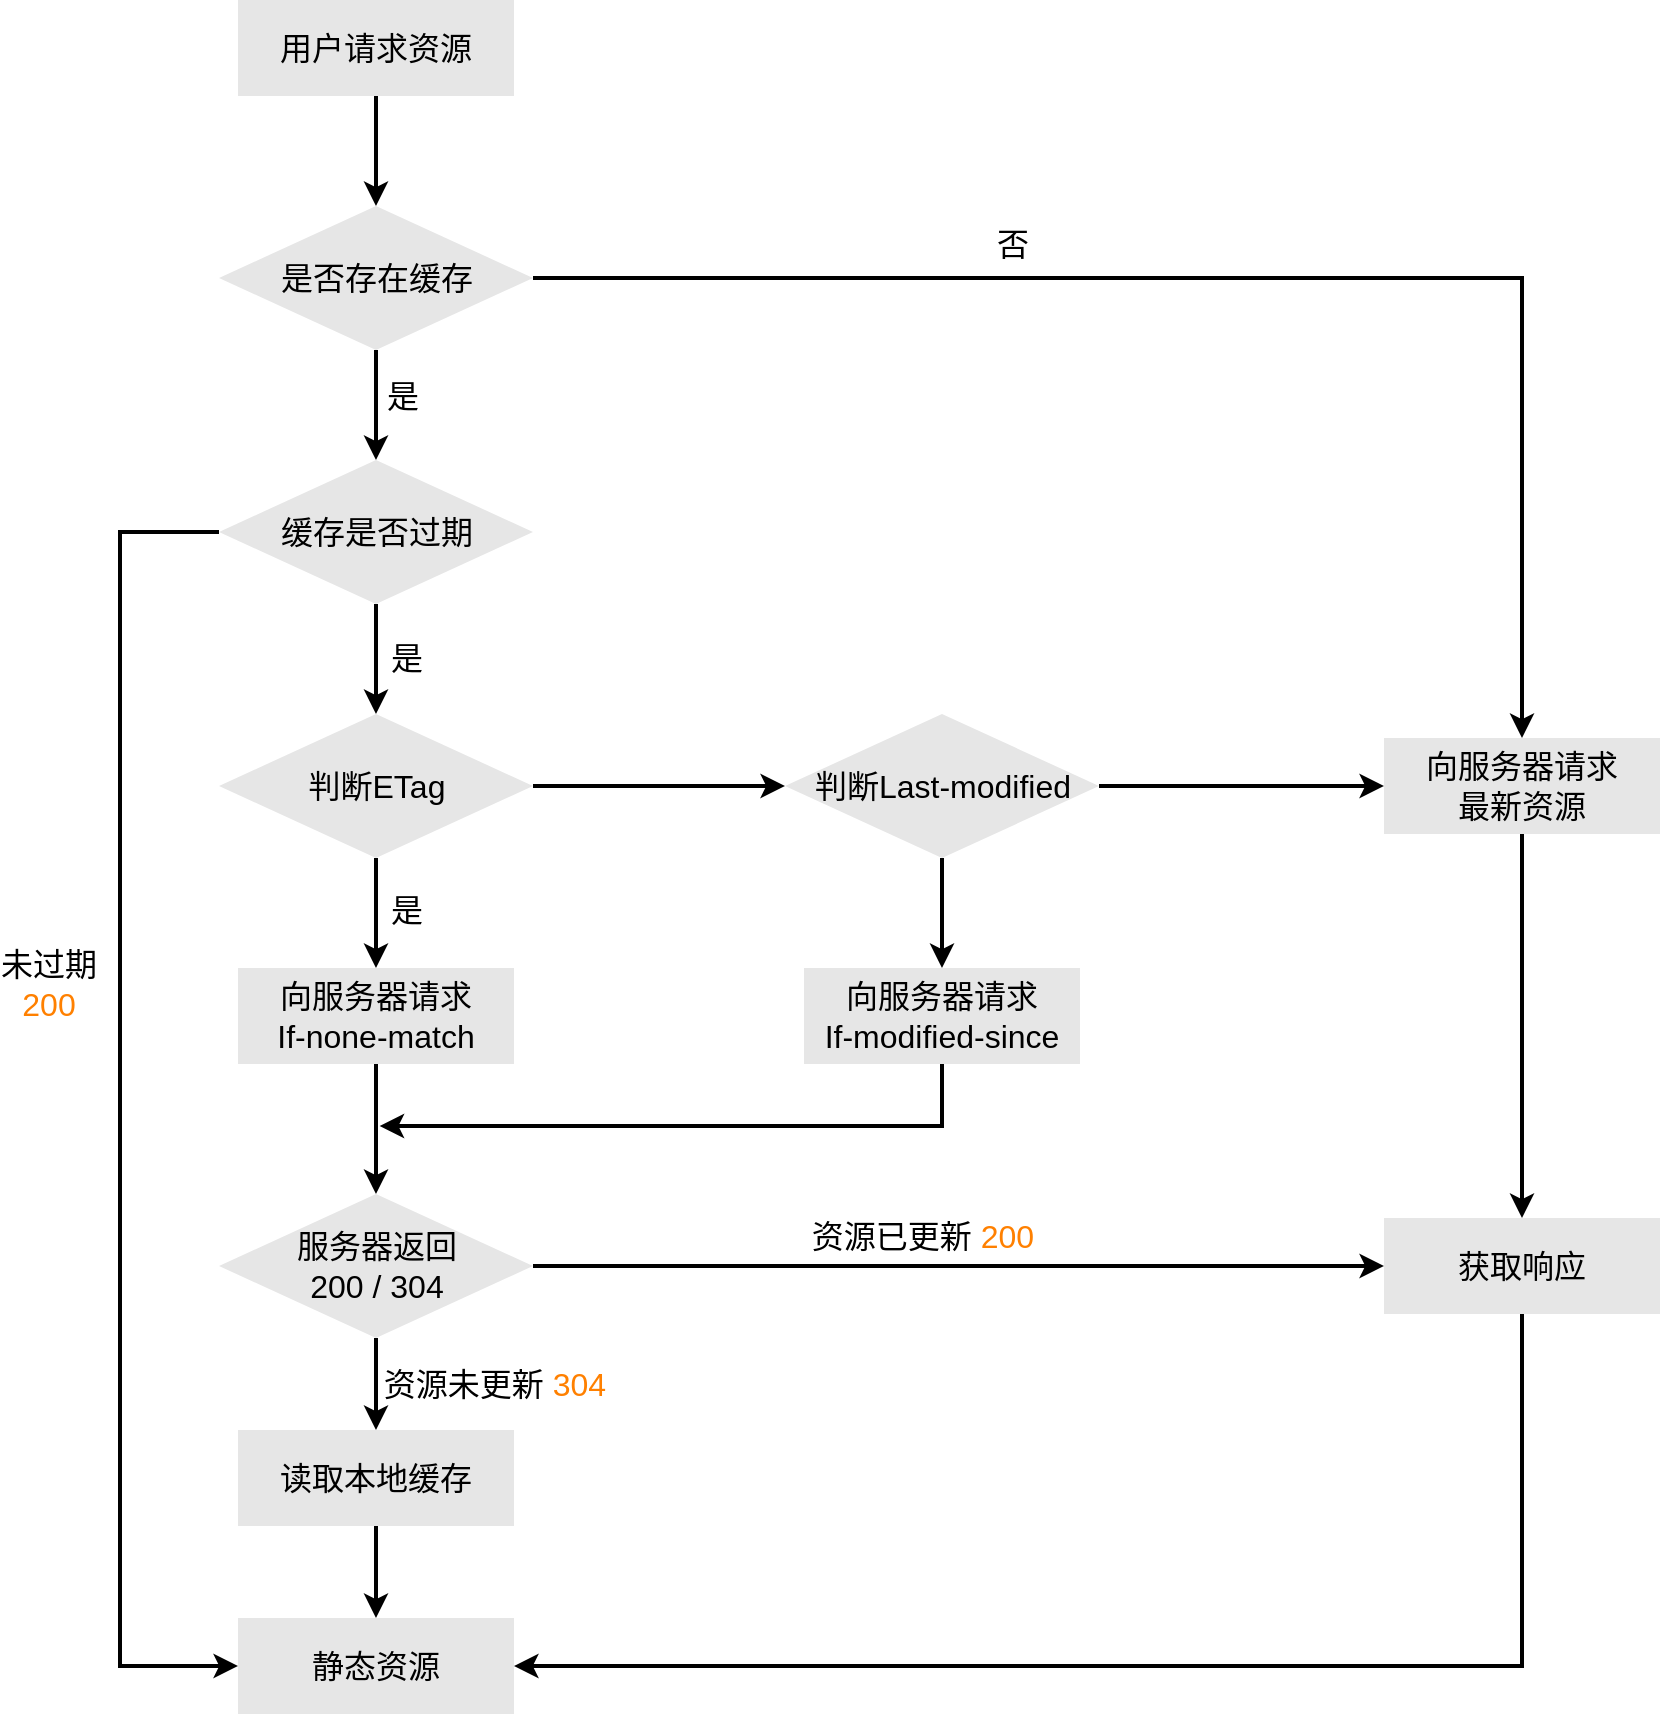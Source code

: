 <mxfile version="12.2.2" type="device" pages="1"><diagram id="Cn3TmPYwcYezV5EJk3ud" name="第 1 页"><mxGraphModel dx="1001" dy="935" grid="0" gridSize="10" guides="1" tooltips="1" connect="1" arrows="1" fold="1" page="0" pageScale="1" pageWidth="827" pageHeight="583" math="0" shadow="0"><root><mxCell id="0"/><mxCell id="1" parent="0"/><mxCell id="adfObWSZ3lU_sCMfm226-8" style="edgeStyle=orthogonalEdgeStyle;rounded=0;orthogonalLoop=1;jettySize=auto;html=1;entryX=0.5;entryY=0;entryDx=0;entryDy=0;fontSize=16;strokeWidth=2;" edge="1" parent="1" source="adfObWSZ3lU_sCMfm226-1" target="adfObWSZ3lU_sCMfm226-2"><mxGeometry relative="1" as="geometry"/></mxCell><mxCell id="adfObWSZ3lU_sCMfm226-1" value="用户请求资源" style="rounded=0;whiteSpace=wrap;html=1;fontSize=16;fillColor=#E6E6E6;strokeColor=none;" vertex="1" parent="1"><mxGeometry x="130" y="83" width="138" height="48" as="geometry"/></mxCell><mxCell id="adfObWSZ3lU_sCMfm226-9" style="edgeStyle=orthogonalEdgeStyle;rounded=0;orthogonalLoop=1;jettySize=auto;html=1;entryX=0.5;entryY=0;entryDx=0;entryDy=0;strokeWidth=2;fontSize=16;" edge="1" parent="1" source="adfObWSZ3lU_sCMfm226-2" target="adfObWSZ3lU_sCMfm226-3"><mxGeometry relative="1" as="geometry"/></mxCell><mxCell id="adfObWSZ3lU_sCMfm226-10" value="是" style="text;html=1;resizable=0;points=[];align=center;verticalAlign=middle;labelBackgroundColor=#ffffff;fontSize=16;" vertex="1" connectable="0" parent="adfObWSZ3lU_sCMfm226-9"><mxGeometry x="-0.164" y="-2" relative="1" as="geometry"><mxPoint x="15" as="offset"/></mxGeometry></mxCell><mxCell id="adfObWSZ3lU_sCMfm226-21" style="edgeStyle=orthogonalEdgeStyle;rounded=0;orthogonalLoop=1;jettySize=auto;html=1;entryX=0.5;entryY=0;entryDx=0;entryDy=0;strokeWidth=2;fontSize=16;" edge="1" parent="1" source="adfObWSZ3lU_sCMfm226-2" target="adfObWSZ3lU_sCMfm226-19"><mxGeometry relative="1" as="geometry"/></mxCell><mxCell id="adfObWSZ3lU_sCMfm226-22" value="否" style="text;html=1;resizable=0;points=[];align=center;verticalAlign=middle;labelBackgroundColor=#ffffff;fontSize=16;" vertex="1" connectable="0" parent="adfObWSZ3lU_sCMfm226-21"><mxGeometry x="-0.35" y="1" relative="1" as="geometry"><mxPoint x="4" y="-16" as="offset"/></mxGeometry></mxCell><mxCell id="adfObWSZ3lU_sCMfm226-2" value="是否存在缓存" style="rhombus;whiteSpace=wrap;html=1;fillColor=#E6E6E6;fontSize=16;strokeColor=none;" vertex="1" parent="1"><mxGeometry x="120.5" y="186" width="157" height="72" as="geometry"/></mxCell><mxCell id="adfObWSZ3lU_sCMfm226-11" value="是" style="edgeStyle=orthogonalEdgeStyle;rounded=0;orthogonalLoop=1;jettySize=auto;html=1;entryX=0.5;entryY=0;entryDx=0;entryDy=0;strokeWidth=2;fontSize=16;" edge="1" parent="1" source="adfObWSZ3lU_sCMfm226-3" target="adfObWSZ3lU_sCMfm226-4"><mxGeometry x="-0.018" y="15" relative="1" as="geometry"><mxPoint as="offset"/></mxGeometry></mxCell><mxCell id="adfObWSZ3lU_sCMfm226-31" style="edgeStyle=orthogonalEdgeStyle;rounded=0;orthogonalLoop=1;jettySize=auto;html=1;entryX=0;entryY=0.5;entryDx=0;entryDy=0;strokeWidth=2;fontSize=16;" edge="1" parent="1" source="adfObWSZ3lU_sCMfm226-3" target="adfObWSZ3lU_sCMfm226-28"><mxGeometry relative="1" as="geometry"><Array as="points"><mxPoint x="71" y="349"/><mxPoint x="71" y="916"/></Array></mxGeometry></mxCell><mxCell id="adfObWSZ3lU_sCMfm226-32" value="未过期&lt;br&gt;&lt;font color=&quot;#ff8000&quot;&gt;200&lt;/font&gt;" style="text;html=1;resizable=0;points=[];align=center;verticalAlign=middle;labelBackgroundColor=#ffffff;fontSize=16;" vertex="1" connectable="0" parent="adfObWSZ3lU_sCMfm226-31"><mxGeometry x="-0.071" y="-2" relative="1" as="geometry"><mxPoint x="-34" y="-38.5" as="offset"/></mxGeometry></mxCell><mxCell id="adfObWSZ3lU_sCMfm226-3" value="缓存是否过期" style="rhombus;whiteSpace=wrap;html=1;fillColor=#E6E6E6;fontSize=16;strokeColor=none;" vertex="1" parent="1"><mxGeometry x="120.5" y="313" width="157" height="72" as="geometry"/></mxCell><mxCell id="adfObWSZ3lU_sCMfm226-16" style="edgeStyle=orthogonalEdgeStyle;rounded=0;orthogonalLoop=1;jettySize=auto;html=1;entryX=0;entryY=0.5;entryDx=0;entryDy=0;strokeWidth=2;fontSize=16;" edge="1" parent="1" source="adfObWSZ3lU_sCMfm226-4" target="adfObWSZ3lU_sCMfm226-6"><mxGeometry relative="1" as="geometry"/></mxCell><mxCell id="adfObWSZ3lU_sCMfm226-17" value="是" style="edgeStyle=orthogonalEdgeStyle;rounded=0;orthogonalLoop=1;jettySize=auto;html=1;entryX=0.5;entryY=0;entryDx=0;entryDy=0;strokeWidth=2;fontSize=16;" edge="1" parent="1" source="adfObWSZ3lU_sCMfm226-4" target="adfObWSZ3lU_sCMfm226-5"><mxGeometry x="-0.054" y="15" relative="1" as="geometry"><mxPoint as="offset"/></mxGeometry></mxCell><mxCell id="adfObWSZ3lU_sCMfm226-4" value="判断ETag" style="rhombus;whiteSpace=wrap;html=1;fillColor=#E6E6E6;fontSize=16;strokeColor=none;" vertex="1" parent="1"><mxGeometry x="120.5" y="440" width="157" height="72" as="geometry"/></mxCell><mxCell id="adfObWSZ3lU_sCMfm226-13" style="edgeStyle=orthogonalEdgeStyle;rounded=0;orthogonalLoop=1;jettySize=auto;html=1;entryX=0.5;entryY=0;entryDx=0;entryDy=0;strokeWidth=2;fontSize=16;" edge="1" parent="1" source="adfObWSZ3lU_sCMfm226-5" target="adfObWSZ3lU_sCMfm226-12"><mxGeometry relative="1" as="geometry"/></mxCell><mxCell id="adfObWSZ3lU_sCMfm226-5" value="向服务器请求 &lt;br style=&quot;font-size: 16px;&quot;&gt;If-none-match" style="rounded=0;whiteSpace=wrap;html=1;fontSize=16;fillColor=#E6E6E6;strokeColor=none;" vertex="1" parent="1"><mxGeometry x="130" y="567" width="138" height="48" as="geometry"/></mxCell><mxCell id="adfObWSZ3lU_sCMfm226-15" style="edgeStyle=orthogonalEdgeStyle;rounded=0;orthogonalLoop=1;jettySize=auto;html=1;entryX=0.5;entryY=0;entryDx=0;entryDy=0;strokeWidth=2;fontSize=16;" edge="1" parent="1" source="adfObWSZ3lU_sCMfm226-6" target="adfObWSZ3lU_sCMfm226-7"><mxGeometry relative="1" as="geometry"/></mxCell><mxCell id="adfObWSZ3lU_sCMfm226-20" style="edgeStyle=orthogonalEdgeStyle;rounded=0;orthogonalLoop=1;jettySize=auto;html=1;entryX=0;entryY=0.5;entryDx=0;entryDy=0;strokeWidth=2;fontSize=16;" edge="1" parent="1" source="adfObWSZ3lU_sCMfm226-6" target="adfObWSZ3lU_sCMfm226-19"><mxGeometry relative="1" as="geometry"/></mxCell><mxCell id="adfObWSZ3lU_sCMfm226-6" value="判断Last-modified" style="rhombus;whiteSpace=wrap;html=1;fillColor=#E6E6E6;fontSize=16;strokeColor=none;" vertex="1" parent="1"><mxGeometry x="403.5" y="440" width="157" height="72" as="geometry"/></mxCell><mxCell id="adfObWSZ3lU_sCMfm226-14" style="edgeStyle=orthogonalEdgeStyle;rounded=0;orthogonalLoop=1;jettySize=auto;html=1;strokeWidth=2;fontSize=16;" edge="1" parent="1" source="adfObWSZ3lU_sCMfm226-7"><mxGeometry relative="1" as="geometry"><mxPoint x="200.818" y="646.003" as="targetPoint"/><Array as="points"><mxPoint x="482" y="646"/></Array></mxGeometry></mxCell><mxCell id="adfObWSZ3lU_sCMfm226-7" value="向服务器请求 &lt;br style=&quot;font-size: 16px&quot;&gt;If-modified-since" style="rounded=0;whiteSpace=wrap;html=1;fontSize=16;fillColor=#E6E6E6;strokeColor=none;" vertex="1" parent="1"><mxGeometry x="413" y="567" width="138" height="48" as="geometry"/></mxCell><mxCell id="adfObWSZ3lU_sCMfm226-23" value="资源未更新 &lt;font color=&quot;#ff8000&quot;&gt;304&lt;/font&gt;" style="edgeStyle=orthogonalEdgeStyle;rounded=0;orthogonalLoop=1;jettySize=auto;html=1;entryX=0.5;entryY=0;entryDx=0;entryDy=0;strokeWidth=2;fontSize=16;" edge="1" parent="1" source="adfObWSZ3lU_sCMfm226-12" target="adfObWSZ3lU_sCMfm226-18"><mxGeometry y="59" relative="1" as="geometry"><mxPoint as="offset"/></mxGeometry></mxCell><mxCell id="adfObWSZ3lU_sCMfm226-26" style="edgeStyle=orthogonalEdgeStyle;rounded=0;orthogonalLoop=1;jettySize=auto;html=1;entryX=0;entryY=0.5;entryDx=0;entryDy=0;strokeWidth=2;fontSize=16;" edge="1" parent="1" source="adfObWSZ3lU_sCMfm226-12" target="adfObWSZ3lU_sCMfm226-24"><mxGeometry relative="1" as="geometry"/></mxCell><mxCell id="adfObWSZ3lU_sCMfm226-27" value="资源已更新 &lt;font color=&quot;#ff8000&quot;&gt;200&lt;/font&gt;" style="text;html=1;resizable=0;points=[];align=center;verticalAlign=middle;labelBackgroundColor=#ffffff;fontSize=16;" vertex="1" connectable="0" parent="adfObWSZ3lU_sCMfm226-26"><mxGeometry x="-0.279" y="-1" relative="1" as="geometry"><mxPoint x="41" y="-16" as="offset"/></mxGeometry></mxCell><mxCell id="adfObWSZ3lU_sCMfm226-12" value="服务器返回&lt;br&gt;200 / 304" style="rhombus;whiteSpace=wrap;html=1;fillColor=#E6E6E6;fontSize=16;strokeColor=none;" vertex="1" parent="1"><mxGeometry x="120.5" y="680" width="157" height="72" as="geometry"/></mxCell><mxCell id="adfObWSZ3lU_sCMfm226-29" style="edgeStyle=orthogonalEdgeStyle;rounded=0;orthogonalLoop=1;jettySize=auto;html=1;entryX=0.5;entryY=0;entryDx=0;entryDy=0;strokeWidth=2;fontSize=16;" edge="1" parent="1" source="adfObWSZ3lU_sCMfm226-18" target="adfObWSZ3lU_sCMfm226-28"><mxGeometry relative="1" as="geometry"/></mxCell><mxCell id="adfObWSZ3lU_sCMfm226-18" value="读取本地缓存" style="rounded=0;whiteSpace=wrap;html=1;fontSize=16;fillColor=#E6E6E6;strokeColor=none;" vertex="1" parent="1"><mxGeometry x="130" y="798" width="138" height="48" as="geometry"/></mxCell><mxCell id="adfObWSZ3lU_sCMfm226-25" style="edgeStyle=orthogonalEdgeStyle;rounded=0;orthogonalLoop=1;jettySize=auto;html=1;strokeWidth=2;fontSize=16;" edge="1" parent="1" source="adfObWSZ3lU_sCMfm226-19" target="adfObWSZ3lU_sCMfm226-24"><mxGeometry relative="1" as="geometry"/></mxCell><mxCell id="adfObWSZ3lU_sCMfm226-19" value="向服务器请求&lt;br&gt;最新资源" style="rounded=0;whiteSpace=wrap;html=1;fontSize=16;fillColor=#E6E6E6;strokeColor=none;" vertex="1" parent="1"><mxGeometry x="703" y="452" width="138" height="48" as="geometry"/></mxCell><mxCell id="adfObWSZ3lU_sCMfm226-30" style="edgeStyle=orthogonalEdgeStyle;rounded=0;orthogonalLoop=1;jettySize=auto;html=1;entryX=1;entryY=0.5;entryDx=0;entryDy=0;strokeWidth=2;fontSize=16;" edge="1" parent="1" source="adfObWSZ3lU_sCMfm226-24" target="adfObWSZ3lU_sCMfm226-28"><mxGeometry relative="1" as="geometry"><Array as="points"><mxPoint x="772" y="916"/></Array></mxGeometry></mxCell><mxCell id="adfObWSZ3lU_sCMfm226-24" value="获取响应" style="rounded=0;whiteSpace=wrap;html=1;fontSize=16;fillColor=#E6E6E6;strokeColor=none;" vertex="1" parent="1"><mxGeometry x="703" y="692" width="138" height="48" as="geometry"/></mxCell><mxCell id="adfObWSZ3lU_sCMfm226-28" value="静态资源" style="rounded=0;whiteSpace=wrap;html=1;fontSize=16;fillColor=#E6E6E6;strokeColor=none;" vertex="1" parent="1"><mxGeometry x="130" y="892" width="138" height="48" as="geometry"/></mxCell></root></mxGraphModel></diagram></mxfile>